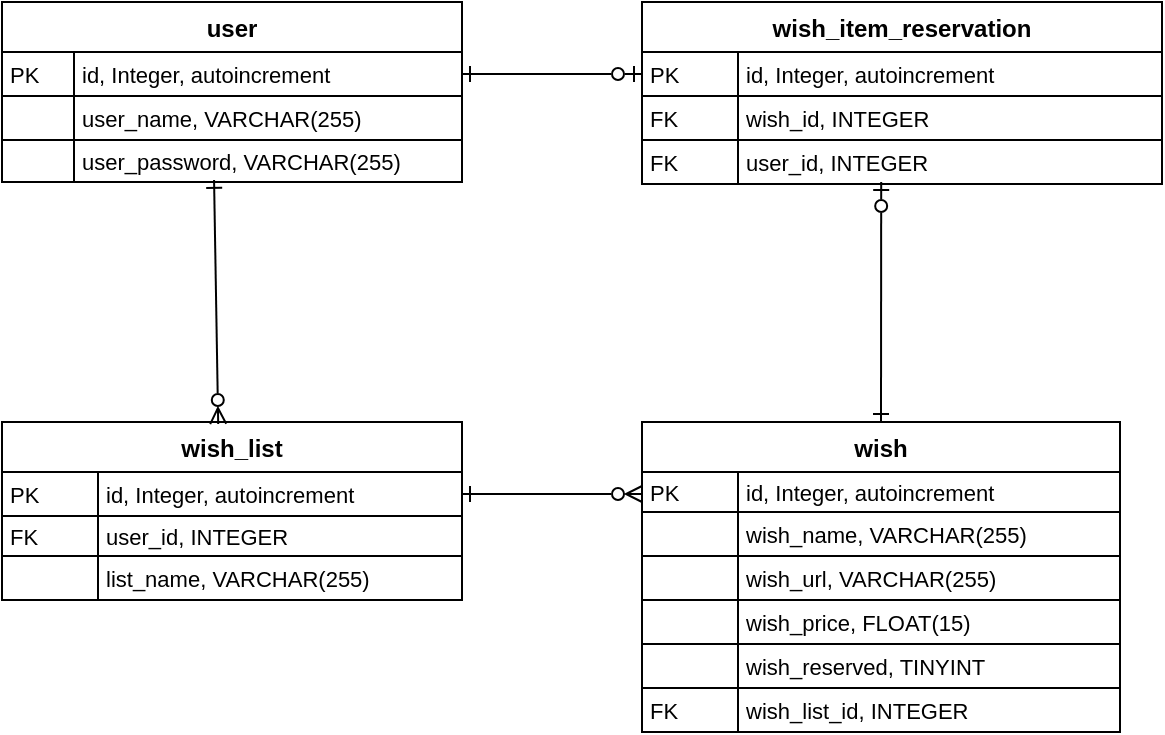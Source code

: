 <mxfile version="22.1.22" type="embed">
  <diagram name="Side-1" id="iUmJYM5H5TX0otE7iVkQ">
    <mxGraphModel dx="1717" dy="720" grid="1" gridSize="10" guides="1" tooltips="1" connect="1" arrows="1" fold="1" page="1" pageScale="1" pageWidth="827" pageHeight="1169" math="0" shadow="0">
      <root>
        <mxCell id="0" />
        <mxCell id="1" parent="0" />
        <mxCell id="2" value="user" style="shape=table;startSize=25;container=1;collapsible=0;childLayout=tableLayout;fixedRows=1;rowLines=1;fontStyle=1;align=center;resizeLast=1;" parent="1" vertex="1">
          <mxGeometry x="40" y="110" width="230" height="90" as="geometry" />
        </mxCell>
        <mxCell id="3" style="shape=tableRow;horizontal=0;startSize=0;swimlaneHead=0;swimlaneBody=0;fillColor=none;collapsible=0;dropTarget=0;points=[[0,0.5],[1,0.5]];portConstraint=eastwest;top=0;left=0;right=0;bottom=0;" parent="2" vertex="1">
          <mxGeometry y="25" width="230" height="22" as="geometry" />
        </mxCell>
        <mxCell id="4" value="PK" style="shape=partialRectangle;connectable=0;fillColor=none;top=0;left=0;bottom=0;right=0;align=left;spacingLeft=2;overflow=hidden;fontSize=11;" parent="3" vertex="1">
          <mxGeometry width="36" height="22" as="geometry">
            <mxRectangle width="36" height="22" as="alternateBounds" />
          </mxGeometry>
        </mxCell>
        <mxCell id="5" value="id, Integer, autoincrement" style="shape=partialRectangle;connectable=0;fillColor=none;top=0;left=0;bottom=0;right=0;align=left;spacingLeft=2;overflow=hidden;fontSize=11;" parent="3" vertex="1">
          <mxGeometry x="36" width="194" height="22" as="geometry">
            <mxRectangle width="194" height="22" as="alternateBounds" />
          </mxGeometry>
        </mxCell>
        <mxCell id="6" style="shape=tableRow;horizontal=0;startSize=0;swimlaneHead=0;swimlaneBody=0;fillColor=none;collapsible=0;dropTarget=0;points=[[0,0.5],[1,0.5]];portConstraint=eastwest;top=0;left=0;right=0;bottom=0;" parent="2" vertex="1">
          <mxGeometry y="47" width="230" height="22" as="geometry" />
        </mxCell>
        <mxCell id="7" value="" style="shape=partialRectangle;connectable=0;fillColor=none;top=0;left=0;bottom=0;right=0;align=left;spacingLeft=2;overflow=hidden;fontSize=11;" parent="6" vertex="1">
          <mxGeometry width="36" height="22" as="geometry">
            <mxRectangle width="36" height="22" as="alternateBounds" />
          </mxGeometry>
        </mxCell>
        <mxCell id="8" value="user_name, VARCHAR(255)" style="shape=partialRectangle;connectable=0;fillColor=none;top=0;left=0;bottom=0;right=0;align=left;spacingLeft=2;overflow=hidden;fontSize=11;" parent="6" vertex="1">
          <mxGeometry x="36" width="194" height="22" as="geometry">
            <mxRectangle width="194" height="22" as="alternateBounds" />
          </mxGeometry>
        </mxCell>
        <mxCell id="9" style="shape=tableRow;horizontal=0;startSize=0;swimlaneHead=0;swimlaneBody=0;fillColor=none;collapsible=0;dropTarget=0;points=[[0,0.5],[1,0.5]];portConstraint=eastwest;top=0;left=0;right=0;bottom=0;" parent="2" vertex="1">
          <mxGeometry y="69" width="230" height="21" as="geometry" />
        </mxCell>
        <mxCell id="10" value="" style="shape=partialRectangle;connectable=0;fillColor=none;top=0;left=0;bottom=0;right=0;align=left;spacingLeft=2;overflow=hidden;fontSize=11;" parent="9" vertex="1">
          <mxGeometry width="36" height="21" as="geometry">
            <mxRectangle width="36" height="21" as="alternateBounds" />
          </mxGeometry>
        </mxCell>
        <mxCell id="11" value="user_password, VARCHAR(255)" style="shape=partialRectangle;connectable=0;fillColor=none;top=0;left=0;bottom=0;right=0;align=left;spacingLeft=2;overflow=hidden;fontSize=11;" parent="9" vertex="1">
          <mxGeometry x="36" width="194" height="21" as="geometry">
            <mxRectangle width="194" height="21" as="alternateBounds" />
          </mxGeometry>
        </mxCell>
        <mxCell id="krktDHk4n1So4Y8UEjge-22" value="wish" style="shape=table;startSize=25;container=1;collapsible=0;childLayout=tableLayout;fixedRows=1;rowLines=1;fontStyle=1;align=center;resizeLast=1;" parent="1" vertex="1">
          <mxGeometry x="360" y="320" width="239" height="155" as="geometry" />
        </mxCell>
        <mxCell id="krktDHk4n1So4Y8UEjge-23" style="shape=tableRow;horizontal=0;startSize=0;swimlaneHead=0;swimlaneBody=0;fillColor=none;collapsible=0;dropTarget=0;points=[[0,0.5],[1,0.5]];portConstraint=eastwest;top=0;left=0;right=0;bottom=0;" parent="krktDHk4n1So4Y8UEjge-22" vertex="1">
          <mxGeometry y="25" width="239" height="20" as="geometry" />
        </mxCell>
        <mxCell id="krktDHk4n1So4Y8UEjge-24" value="PK" style="shape=partialRectangle;connectable=0;fillColor=none;top=0;left=0;bottom=0;right=0;align=left;spacingLeft=2;overflow=hidden;fontSize=11;" parent="krktDHk4n1So4Y8UEjge-23" vertex="1">
          <mxGeometry width="48" height="20" as="geometry">
            <mxRectangle width="48" height="20" as="alternateBounds" />
          </mxGeometry>
        </mxCell>
        <mxCell id="krktDHk4n1So4Y8UEjge-25" value="id, Integer, autoincrement" style="shape=partialRectangle;connectable=0;fillColor=none;top=0;left=0;bottom=0;right=0;align=left;spacingLeft=2;overflow=hidden;fontSize=11;" parent="krktDHk4n1So4Y8UEjge-23" vertex="1">
          <mxGeometry x="48" width="191" height="20" as="geometry">
            <mxRectangle width="191" height="20" as="alternateBounds" />
          </mxGeometry>
        </mxCell>
        <mxCell id="krktDHk4n1So4Y8UEjge-26" style="shape=tableRow;horizontal=0;startSize=0;swimlaneHead=0;swimlaneBody=0;fillColor=none;collapsible=0;dropTarget=0;points=[[0,0.5],[1,0.5]];portConstraint=eastwest;top=0;left=0;right=0;bottom=0;" parent="krktDHk4n1So4Y8UEjge-22" vertex="1">
          <mxGeometry y="45" width="239" height="22" as="geometry" />
        </mxCell>
        <mxCell id="krktDHk4n1So4Y8UEjge-27" value="" style="shape=partialRectangle;connectable=0;fillColor=none;top=0;left=0;bottom=0;right=0;align=left;spacingLeft=2;overflow=hidden;fontSize=11;" parent="krktDHk4n1So4Y8UEjge-26" vertex="1">
          <mxGeometry width="48" height="22" as="geometry">
            <mxRectangle width="48" height="22" as="alternateBounds" />
          </mxGeometry>
        </mxCell>
        <mxCell id="krktDHk4n1So4Y8UEjge-28" value="wish_name, VARCHAR(255)" style="shape=partialRectangle;connectable=0;fillColor=none;top=0;left=0;bottom=0;right=0;align=left;spacingLeft=2;overflow=hidden;fontSize=11;" parent="krktDHk4n1So4Y8UEjge-26" vertex="1">
          <mxGeometry x="48" width="191" height="22" as="geometry">
            <mxRectangle width="191" height="22" as="alternateBounds" />
          </mxGeometry>
        </mxCell>
        <mxCell id="krktDHk4n1So4Y8UEjge-29" style="shape=tableRow;horizontal=0;startSize=0;swimlaneHead=0;swimlaneBody=0;fillColor=none;collapsible=0;dropTarget=0;points=[[0,0.5],[1,0.5]];portConstraint=eastwest;top=0;left=0;right=0;bottom=0;" parent="krktDHk4n1So4Y8UEjge-22" vertex="1">
          <mxGeometry y="67" width="239" height="22" as="geometry" />
        </mxCell>
        <mxCell id="krktDHk4n1So4Y8UEjge-30" value="" style="shape=partialRectangle;connectable=0;fillColor=none;top=0;left=0;bottom=0;right=0;align=left;spacingLeft=2;overflow=hidden;fontSize=11;" parent="krktDHk4n1So4Y8UEjge-29" vertex="1">
          <mxGeometry width="48" height="22" as="geometry">
            <mxRectangle width="48" height="22" as="alternateBounds" />
          </mxGeometry>
        </mxCell>
        <mxCell id="krktDHk4n1So4Y8UEjge-31" value="wish_url, VARCHAR(255)" style="shape=partialRectangle;connectable=0;fillColor=none;top=0;left=0;bottom=0;right=0;align=left;spacingLeft=2;overflow=hidden;fontSize=11;" parent="krktDHk4n1So4Y8UEjge-29" vertex="1">
          <mxGeometry x="48" width="191" height="22" as="geometry">
            <mxRectangle width="191" height="22" as="alternateBounds" />
          </mxGeometry>
        </mxCell>
        <mxCell id="krktDHk4n1So4Y8UEjge-35" style="shape=tableRow;horizontal=0;startSize=0;swimlaneHead=0;swimlaneBody=0;fillColor=none;collapsible=0;dropTarget=0;points=[[0,0.5],[1,0.5]];portConstraint=eastwest;top=0;left=0;right=0;bottom=0;" parent="krktDHk4n1So4Y8UEjge-22" vertex="1">
          <mxGeometry y="89" width="239" height="22" as="geometry" />
        </mxCell>
        <mxCell id="krktDHk4n1So4Y8UEjge-36" style="shape=partialRectangle;connectable=0;fillColor=none;top=0;left=0;bottom=0;right=0;align=left;spacingLeft=2;overflow=hidden;fontSize=11;" parent="krktDHk4n1So4Y8UEjge-35" vertex="1">
          <mxGeometry width="48" height="22" as="geometry">
            <mxRectangle width="48" height="22" as="alternateBounds" />
          </mxGeometry>
        </mxCell>
        <mxCell id="krktDHk4n1So4Y8UEjge-37" value="wish_price, FLOAT(15)" style="shape=partialRectangle;connectable=0;fillColor=none;top=0;left=0;bottom=0;right=0;align=left;spacingLeft=2;overflow=hidden;fontSize=11;" parent="krktDHk4n1So4Y8UEjge-35" vertex="1">
          <mxGeometry x="48" width="191" height="22" as="geometry">
            <mxRectangle width="191" height="22" as="alternateBounds" />
          </mxGeometry>
        </mxCell>
        <mxCell id="krktDHk4n1So4Y8UEjge-38" style="shape=tableRow;horizontal=0;startSize=0;swimlaneHead=0;swimlaneBody=0;fillColor=none;collapsible=0;dropTarget=0;points=[[0,0.5],[1,0.5]];portConstraint=eastwest;top=0;left=0;right=0;bottom=0;" parent="krktDHk4n1So4Y8UEjge-22" vertex="1">
          <mxGeometry y="111" width="239" height="22" as="geometry" />
        </mxCell>
        <mxCell id="krktDHk4n1So4Y8UEjge-39" style="shape=partialRectangle;connectable=0;fillColor=none;top=0;left=0;bottom=0;right=0;align=left;spacingLeft=2;overflow=hidden;fontSize=11;" parent="krktDHk4n1So4Y8UEjge-38" vertex="1">
          <mxGeometry width="48" height="22" as="geometry">
            <mxRectangle width="48" height="22" as="alternateBounds" />
          </mxGeometry>
        </mxCell>
        <mxCell id="krktDHk4n1So4Y8UEjge-40" value="wish_reserved, TINYINT" style="shape=partialRectangle;connectable=0;fillColor=none;top=0;left=0;bottom=0;right=0;align=left;spacingLeft=2;overflow=hidden;fontSize=11;" parent="krktDHk4n1So4Y8UEjge-38" vertex="1">
          <mxGeometry x="48" width="191" height="22" as="geometry">
            <mxRectangle width="191" height="22" as="alternateBounds" />
          </mxGeometry>
        </mxCell>
        <mxCell id="krktDHk4n1So4Y8UEjge-41" style="shape=tableRow;horizontal=0;startSize=0;swimlaneHead=0;swimlaneBody=0;fillColor=none;collapsible=0;dropTarget=0;points=[[0,0.5],[1,0.5]];portConstraint=eastwest;top=0;left=0;right=0;bottom=0;" parent="krktDHk4n1So4Y8UEjge-22" vertex="1">
          <mxGeometry y="133" width="239" height="22" as="geometry" />
        </mxCell>
        <mxCell id="krktDHk4n1So4Y8UEjge-42" value="FK" style="shape=partialRectangle;connectable=0;fillColor=none;top=0;left=0;bottom=0;right=0;align=left;spacingLeft=2;overflow=hidden;fontSize=11;" parent="krktDHk4n1So4Y8UEjge-41" vertex="1">
          <mxGeometry width="48" height="22" as="geometry">
            <mxRectangle width="48" height="22" as="alternateBounds" />
          </mxGeometry>
        </mxCell>
        <mxCell id="krktDHk4n1So4Y8UEjge-43" value="wish_list_id, INTEGER" style="shape=partialRectangle;connectable=0;fillColor=none;top=0;left=0;bottom=0;right=0;align=left;spacingLeft=2;overflow=hidden;fontSize=11;" parent="krktDHk4n1So4Y8UEjge-41" vertex="1">
          <mxGeometry x="48" width="191" height="22" as="geometry">
            <mxRectangle width="191" height="22" as="alternateBounds" />
          </mxGeometry>
        </mxCell>
        <mxCell id="krktDHk4n1So4Y8UEjge-47" value="wish_list" style="shape=table;startSize=25;container=1;collapsible=0;childLayout=tableLayout;fixedRows=1;rowLines=1;fontStyle=1;align=center;resizeLast=1;" parent="1" vertex="1">
          <mxGeometry x="40" y="320" width="230" height="89" as="geometry" />
        </mxCell>
        <mxCell id="krktDHk4n1So4Y8UEjge-48" style="shape=tableRow;horizontal=0;startSize=0;swimlaneHead=0;swimlaneBody=0;fillColor=none;collapsible=0;dropTarget=0;points=[[0,0.5],[1,0.5]];portConstraint=eastwest;top=0;left=0;right=0;bottom=0;" parent="krktDHk4n1So4Y8UEjge-47" vertex="1">
          <mxGeometry y="25" width="230" height="22" as="geometry" />
        </mxCell>
        <mxCell id="krktDHk4n1So4Y8UEjge-49" value="PK" style="shape=partialRectangle;connectable=0;fillColor=none;top=0;left=0;bottom=0;right=0;align=left;spacingLeft=2;overflow=hidden;fontSize=11;" parent="krktDHk4n1So4Y8UEjge-48" vertex="1">
          <mxGeometry width="48" height="22" as="geometry">
            <mxRectangle width="48" height="22" as="alternateBounds" />
          </mxGeometry>
        </mxCell>
        <mxCell id="krktDHk4n1So4Y8UEjge-50" value="id, Integer, autoincrement" style="shape=partialRectangle;connectable=0;fillColor=none;top=0;left=0;bottom=0;right=0;align=left;spacingLeft=2;overflow=hidden;fontSize=11;" parent="krktDHk4n1So4Y8UEjge-48" vertex="1">
          <mxGeometry x="48" width="182" height="22" as="geometry">
            <mxRectangle width="182" height="22" as="alternateBounds" />
          </mxGeometry>
        </mxCell>
        <mxCell id="krktDHk4n1So4Y8UEjge-51" style="shape=tableRow;horizontal=0;startSize=0;swimlaneHead=0;swimlaneBody=0;fillColor=none;collapsible=0;dropTarget=0;points=[[0,0.5],[1,0.5]];portConstraint=eastwest;top=0;left=0;right=0;bottom=0;" parent="krktDHk4n1So4Y8UEjge-47" vertex="1">
          <mxGeometry y="47" width="230" height="20" as="geometry" />
        </mxCell>
        <mxCell id="krktDHk4n1So4Y8UEjge-52" value="FK" style="shape=partialRectangle;connectable=0;fillColor=none;top=0;left=0;bottom=0;right=0;align=left;spacingLeft=2;overflow=hidden;fontSize=11;" parent="krktDHk4n1So4Y8UEjge-51" vertex="1">
          <mxGeometry width="48" height="20" as="geometry">
            <mxRectangle width="48" height="20" as="alternateBounds" />
          </mxGeometry>
        </mxCell>
        <mxCell id="krktDHk4n1So4Y8UEjge-53" value="user_id, INTEGER" style="shape=partialRectangle;connectable=0;fillColor=none;top=0;left=0;bottom=0;right=0;align=left;spacingLeft=2;overflow=hidden;fontSize=11;" parent="krktDHk4n1So4Y8UEjge-51" vertex="1">
          <mxGeometry x="48" width="182" height="20" as="geometry">
            <mxRectangle width="182" height="20" as="alternateBounds" />
          </mxGeometry>
        </mxCell>
        <mxCell id="krktDHk4n1So4Y8UEjge-54" style="shape=tableRow;horizontal=0;startSize=0;swimlaneHead=0;swimlaneBody=0;fillColor=none;collapsible=0;dropTarget=0;points=[[0,0.5],[1,0.5]];portConstraint=eastwest;top=0;left=0;right=0;bottom=0;" parent="krktDHk4n1So4Y8UEjge-47" vertex="1">
          <mxGeometry y="67" width="230" height="22" as="geometry" />
        </mxCell>
        <mxCell id="krktDHk4n1So4Y8UEjge-55" value="" style="shape=partialRectangle;connectable=0;fillColor=none;top=0;left=0;bottom=0;right=0;align=left;spacingLeft=2;overflow=hidden;fontSize=11;" parent="krktDHk4n1So4Y8UEjge-54" vertex="1">
          <mxGeometry width="48" height="22" as="geometry">
            <mxRectangle width="48" height="22" as="alternateBounds" />
          </mxGeometry>
        </mxCell>
        <mxCell id="krktDHk4n1So4Y8UEjge-56" value="list_name, VARCHAR(255)" style="shape=partialRectangle;connectable=0;fillColor=none;top=0;left=0;bottom=0;right=0;align=left;spacingLeft=2;overflow=hidden;fontSize=11;" parent="krktDHk4n1So4Y8UEjge-54" vertex="1">
          <mxGeometry x="48" width="182" height="22" as="geometry">
            <mxRectangle width="182" height="22" as="alternateBounds" />
          </mxGeometry>
        </mxCell>
        <mxCell id="krktDHk4n1So4Y8UEjge-69" value="" style="endArrow=ERone;html=1;rounded=0;entryX=0.461;entryY=0.952;entryDx=0;entryDy=0;entryPerimeter=0;exitX=0.47;exitY=0.011;exitDx=0;exitDy=0;exitPerimeter=0;endFill=0;startArrow=ERzeroToMany;startFill=0;" parent="1" source="krktDHk4n1So4Y8UEjge-47" target="9" edge="1">
          <mxGeometry width="50" height="50" relative="1" as="geometry">
            <mxPoint x="140" y="270" as="sourcePoint" />
            <mxPoint x="140" y="230" as="targetPoint" />
          </mxGeometry>
        </mxCell>
        <mxCell id="krktDHk4n1So4Y8UEjge-70" value="" style="endArrow=ERone;html=1;rounded=0;entryX=1;entryY=0.5;entryDx=0;entryDy=0;exitX=0;exitY=0.5;exitDx=0;exitDy=0;endFill=0;startArrow=ERzeroToMany;startFill=0;" parent="1" target="krktDHk4n1So4Y8UEjge-48" edge="1">
          <mxGeometry width="50" height="50" relative="1" as="geometry">
            <mxPoint x="360" y="356" as="sourcePoint" />
            <mxPoint x="330" y="210" as="targetPoint" />
          </mxGeometry>
        </mxCell>
        <mxCell id="krktDHk4n1So4Y8UEjge-74" value="wish_item_reservation" style="shape=table;startSize=25;container=1;collapsible=0;childLayout=tableLayout;fixedRows=1;rowLines=1;fontStyle=1;align=center;resizeLast=1;" parent="1" vertex="1">
          <mxGeometry x="360" y="110" width="260" height="91" as="geometry" />
        </mxCell>
        <mxCell id="krktDHk4n1So4Y8UEjge-75" style="shape=tableRow;horizontal=0;startSize=0;swimlaneHead=0;swimlaneBody=0;fillColor=none;collapsible=0;dropTarget=0;points=[[0,0.5],[1,0.5]];portConstraint=eastwest;top=0;left=0;right=0;bottom=0;" parent="krktDHk4n1So4Y8UEjge-74" vertex="1">
          <mxGeometry y="25" width="260" height="22" as="geometry" />
        </mxCell>
        <mxCell id="krktDHk4n1So4Y8UEjge-76" value="PK" style="shape=partialRectangle;connectable=0;fillColor=none;top=0;left=0;bottom=0;right=0;align=left;spacingLeft=2;overflow=hidden;fontSize=11;" parent="krktDHk4n1So4Y8UEjge-75" vertex="1">
          <mxGeometry width="48" height="22" as="geometry">
            <mxRectangle width="48" height="22" as="alternateBounds" />
          </mxGeometry>
        </mxCell>
        <mxCell id="krktDHk4n1So4Y8UEjge-77" value="id, Integer, autoincrement" style="shape=partialRectangle;connectable=0;fillColor=none;top=0;left=0;bottom=0;right=0;align=left;spacingLeft=2;overflow=hidden;fontSize=11;" parent="krktDHk4n1So4Y8UEjge-75" vertex="1">
          <mxGeometry x="48" width="212" height="22" as="geometry">
            <mxRectangle width="212" height="22" as="alternateBounds" />
          </mxGeometry>
        </mxCell>
        <mxCell id="krktDHk4n1So4Y8UEjge-78" style="shape=tableRow;horizontal=0;startSize=0;swimlaneHead=0;swimlaneBody=0;fillColor=none;collapsible=0;dropTarget=0;points=[[0,0.5],[1,0.5]];portConstraint=eastwest;top=0;left=0;right=0;bottom=0;" parent="krktDHk4n1So4Y8UEjge-74" vertex="1">
          <mxGeometry y="47" width="260" height="22" as="geometry" />
        </mxCell>
        <mxCell id="krktDHk4n1So4Y8UEjge-79" value="FK" style="shape=partialRectangle;connectable=0;fillColor=none;top=0;left=0;bottom=0;right=0;align=left;spacingLeft=2;overflow=hidden;fontSize=11;" parent="krktDHk4n1So4Y8UEjge-78" vertex="1">
          <mxGeometry width="48" height="22" as="geometry">
            <mxRectangle width="48" height="22" as="alternateBounds" />
          </mxGeometry>
        </mxCell>
        <mxCell id="krktDHk4n1So4Y8UEjge-80" value="wish_id, INTEGER" style="shape=partialRectangle;connectable=0;fillColor=none;top=0;left=0;bottom=0;right=0;align=left;spacingLeft=2;overflow=hidden;fontSize=11;" parent="krktDHk4n1So4Y8UEjge-78" vertex="1">
          <mxGeometry x="48" width="212" height="22" as="geometry">
            <mxRectangle width="212" height="22" as="alternateBounds" />
          </mxGeometry>
        </mxCell>
        <mxCell id="krktDHk4n1So4Y8UEjge-81" style="shape=tableRow;horizontal=0;startSize=0;swimlaneHead=0;swimlaneBody=0;fillColor=none;collapsible=0;dropTarget=0;points=[[0,0.5],[1,0.5]];portConstraint=eastwest;top=0;left=0;right=0;bottom=0;" parent="krktDHk4n1So4Y8UEjge-74" vertex="1">
          <mxGeometry y="69" width="260" height="22" as="geometry" />
        </mxCell>
        <mxCell id="krktDHk4n1So4Y8UEjge-82" value="FK" style="shape=partialRectangle;connectable=0;fillColor=none;top=0;left=0;bottom=0;right=0;align=left;spacingLeft=2;overflow=hidden;fontSize=11;" parent="krktDHk4n1So4Y8UEjge-81" vertex="1">
          <mxGeometry width="48" height="22" as="geometry">
            <mxRectangle width="48" height="22" as="alternateBounds" />
          </mxGeometry>
        </mxCell>
        <mxCell id="krktDHk4n1So4Y8UEjge-83" value="user_id, INTEGER" style="shape=partialRectangle;connectable=0;fillColor=none;top=0;left=0;bottom=0;right=0;align=left;spacingLeft=2;overflow=hidden;fontSize=11;" parent="krktDHk4n1So4Y8UEjge-81" vertex="1">
          <mxGeometry x="48" width="212" height="22" as="geometry">
            <mxRectangle width="212" height="22" as="alternateBounds" />
          </mxGeometry>
        </mxCell>
        <mxCell id="krktDHk4n1So4Y8UEjge-84" value="" style="endArrow=ERone;html=1;rounded=0;endFill=0;startArrow=ERzeroToOne;startFill=0;entryX=1;entryY=0.5;entryDx=0;entryDy=0;exitX=0;exitY=0.5;exitDx=0;exitDy=0;" parent="1" source="krktDHk4n1So4Y8UEjge-75" target="3" edge="1">
          <mxGeometry width="50" height="50" relative="1" as="geometry">
            <mxPoint x="460" y="140" as="sourcePoint" />
            <mxPoint x="390" y="230" as="targetPoint" />
          </mxGeometry>
        </mxCell>
        <mxCell id="krktDHk4n1So4Y8UEjge-85" value="" style="endArrow=ERone;html=1;rounded=0;endFill=0;startArrow=ERzeroToOne;startFill=0;entryX=0.5;entryY=0;entryDx=0;entryDy=0;exitX=0.46;exitY=0.955;exitDx=0;exitDy=0;exitPerimeter=0;" parent="1" target="krktDHk4n1So4Y8UEjge-22" edge="1" source="krktDHk4n1So4Y8UEjge-81">
          <mxGeometry width="50" height="50" relative="1" as="geometry">
            <mxPoint x="840" y="200" as="sourcePoint" />
            <mxPoint x="580" y="423" as="targetPoint" />
            <Array as="points" />
          </mxGeometry>
        </mxCell>
      </root>
    </mxGraphModel>
  </diagram>
</mxfile>
